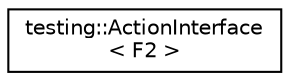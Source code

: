 digraph "Graphical Class Hierarchy"
{
  edge [fontname="Helvetica",fontsize="10",labelfontname="Helvetica",labelfontsize="10"];
  node [fontname="Helvetica",fontsize="10",shape=record];
  rankdir="LR";
  Node1 [label="testing::ActionInterface\l\< F2 \>",height=0.2,width=0.4,color="black", fillcolor="white", style="filled",URL="$classtesting_1_1_action_interface.html"];
}
